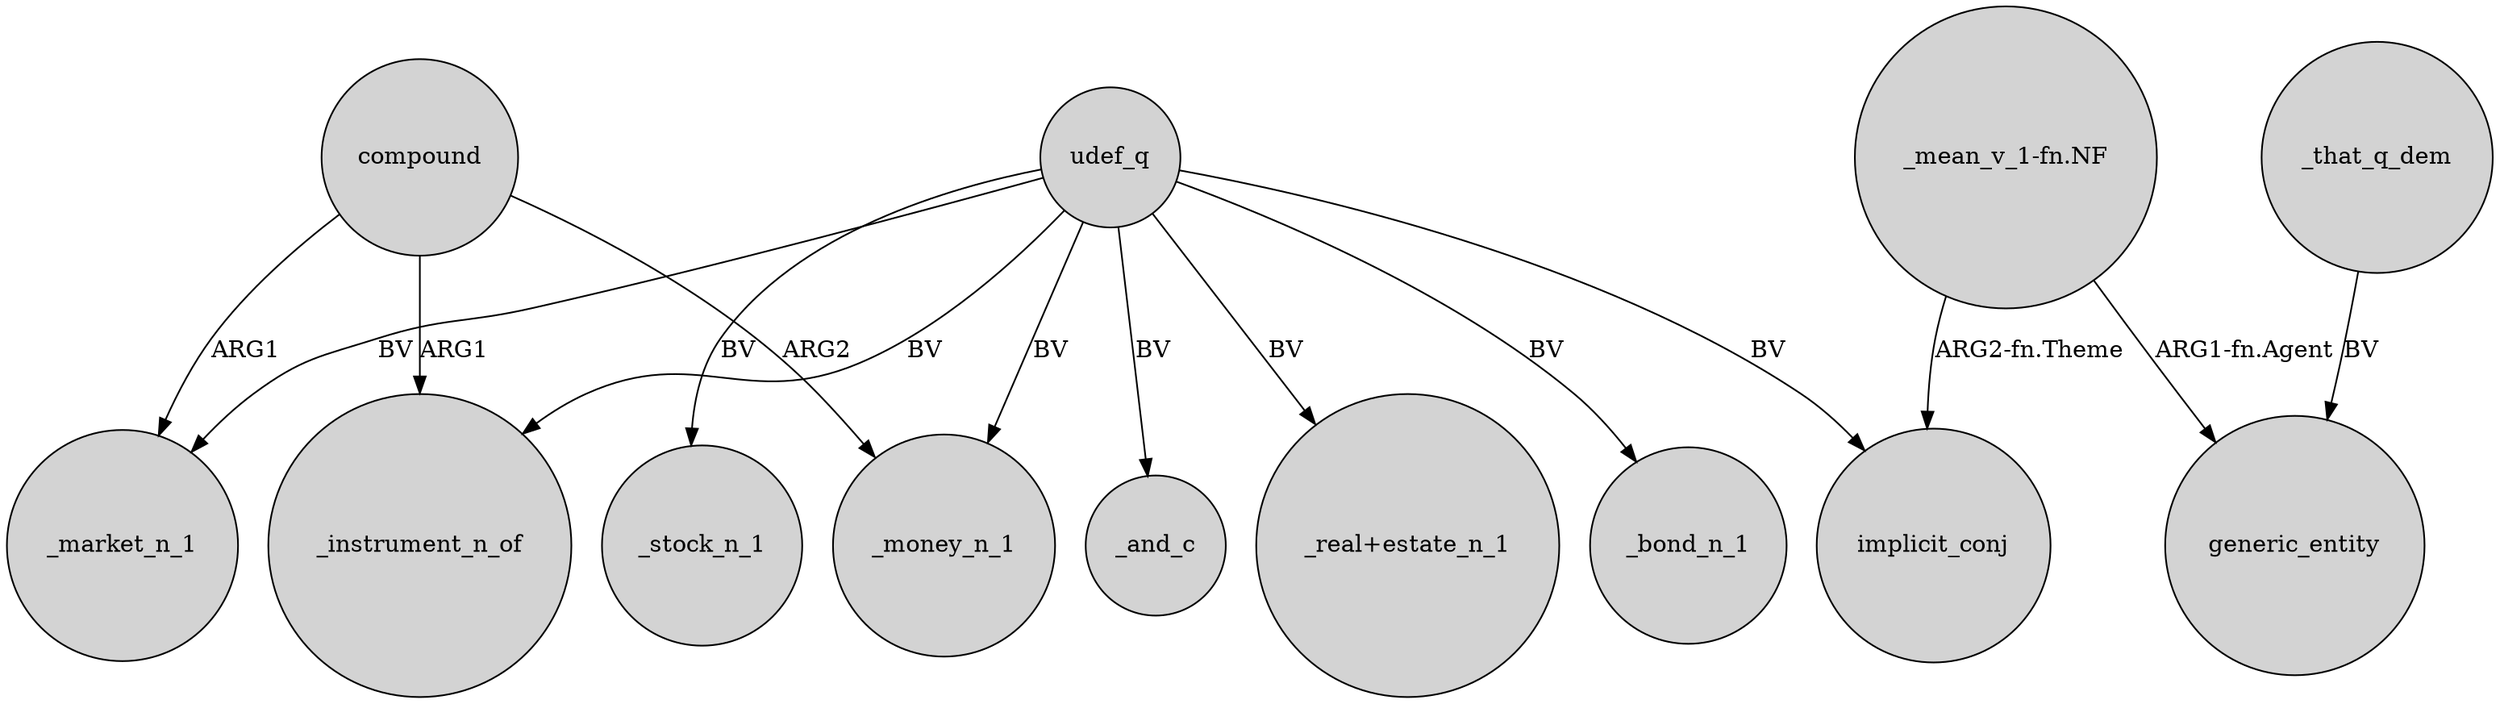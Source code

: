 digraph {
	node [shape=circle style=filled]
	udef_q -> _bond_n_1 [label=BV]
	udef_q -> _stock_n_1 [label=BV]
	udef_q -> _instrument_n_of [label=BV]
	udef_q -> _money_n_1 [label=BV]
	compound -> _money_n_1 [label=ARG2]
	udef_q -> _market_n_1 [label=BV]
	"_mean_v_1-fn.NF" -> implicit_conj [label="ARG2-fn.Theme"]
	compound -> _market_n_1 [label=ARG1]
	udef_q -> implicit_conj [label=BV]
	_that_q_dem -> generic_entity [label=BV]
	udef_q -> _and_c [label=BV]
	"_mean_v_1-fn.NF" -> generic_entity [label="ARG1-fn.Agent"]
	udef_q -> "_real+estate_n_1" [label=BV]
	compound -> _instrument_n_of [label=ARG1]
}
